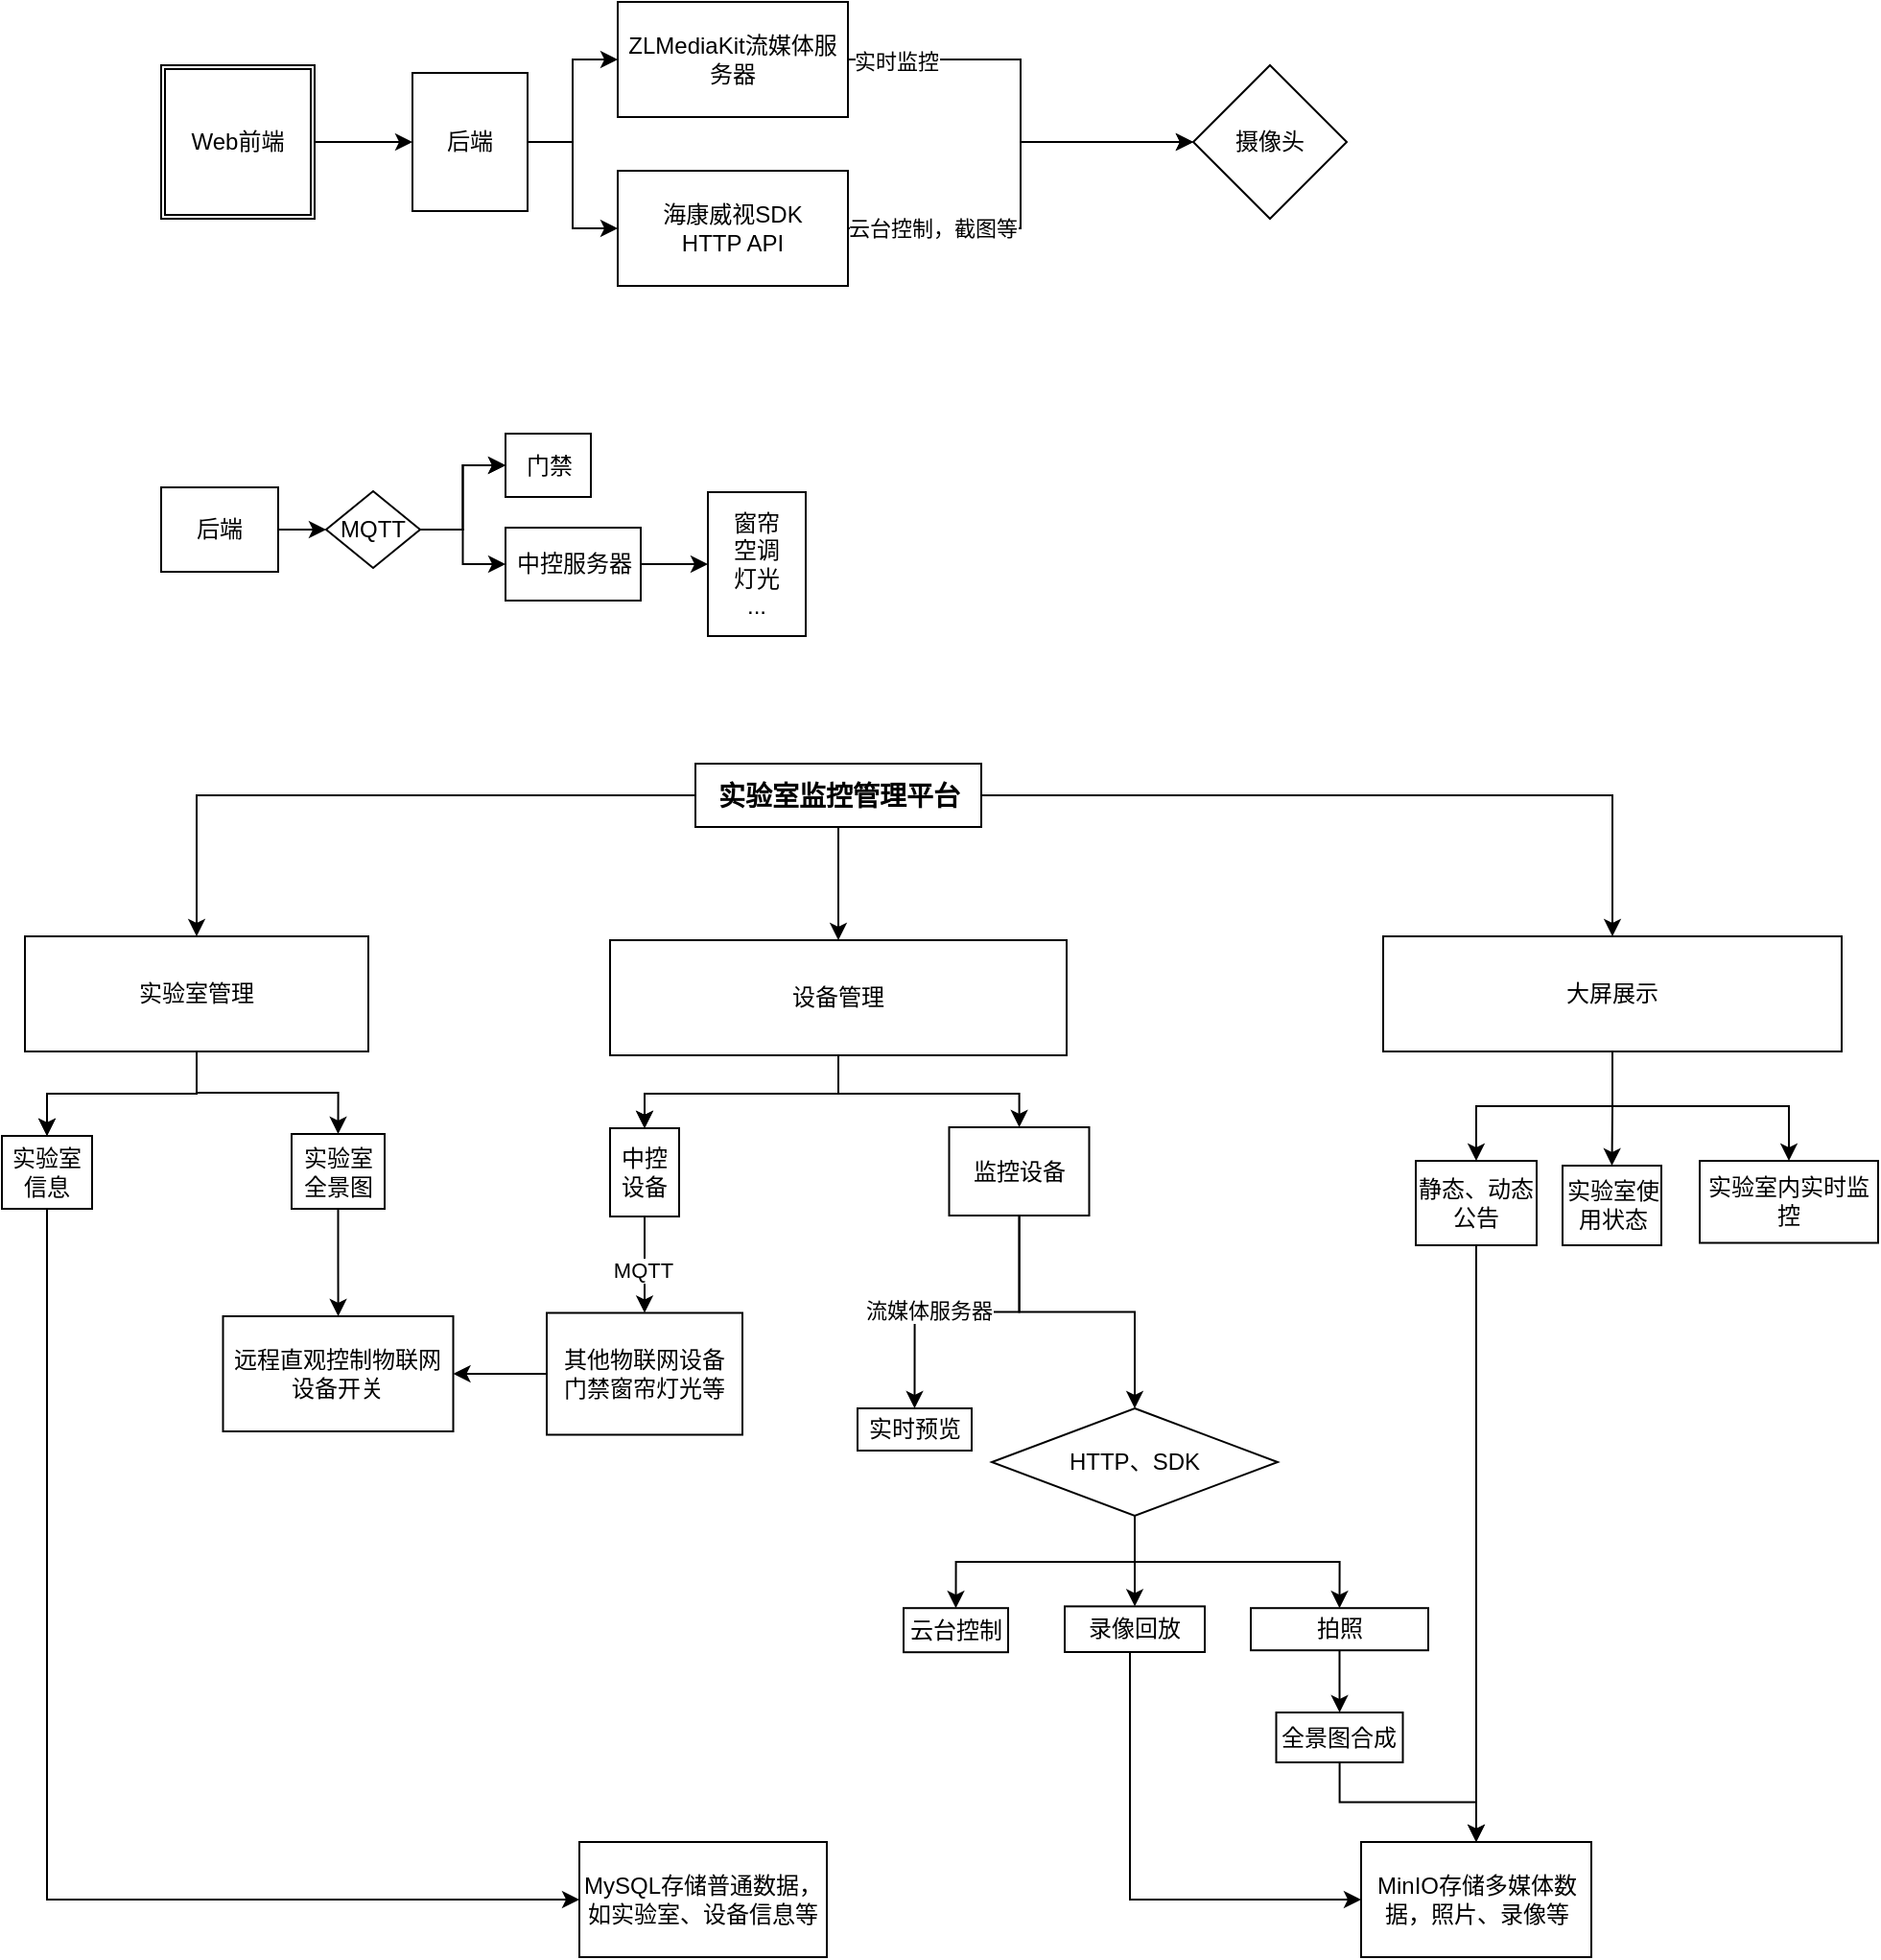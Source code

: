<mxfile version="24.9.0">
  <diagram name="第 1 页" id="0zMOK5reTo01cFHfNK4O">
    <mxGraphModel dx="1554" dy="866" grid="0" gridSize="10" guides="1" tooltips="1" connect="1" arrows="1" fold="1" page="0" pageScale="1" pageWidth="827" pageHeight="1169" math="0" shadow="0">
      <root>
        <mxCell id="0" />
        <mxCell id="1" parent="0" />
        <mxCell id="g9Tb3_uiBykyglH7pVaq-12" value="" style="edgeStyle=orthogonalEdgeStyle;rounded=0;orthogonalLoop=1;jettySize=auto;html=1;" parent="1" source="g9Tb3_uiBykyglH7pVaq-9" target="g9Tb3_uiBykyglH7pVaq-11" edge="1">
          <mxGeometry relative="1" as="geometry" />
        </mxCell>
        <mxCell id="g9Tb3_uiBykyglH7pVaq-9" value="Web前端" style="shape=ext;double=1;whiteSpace=wrap;html=1;aspect=fixed;" parent="1" vertex="1">
          <mxGeometry x="162" y="319" width="80" height="80" as="geometry" />
        </mxCell>
        <mxCell id="g9Tb3_uiBykyglH7pVaq-20" style="edgeStyle=orthogonalEdgeStyle;rounded=0;orthogonalLoop=1;jettySize=auto;html=1;" parent="1" source="g9Tb3_uiBykyglH7pVaq-11" target="g9Tb3_uiBykyglH7pVaq-19" edge="1">
          <mxGeometry relative="1" as="geometry" />
        </mxCell>
        <mxCell id="g9Tb3_uiBykyglH7pVaq-22" value="" style="edgeStyle=orthogonalEdgeStyle;rounded=0;orthogonalLoop=1;jettySize=auto;html=1;" parent="1" source="g9Tb3_uiBykyglH7pVaq-11" target="g9Tb3_uiBykyglH7pVaq-21" edge="1">
          <mxGeometry relative="1" as="geometry" />
        </mxCell>
        <mxCell id="g9Tb3_uiBykyglH7pVaq-11" value="后端" style="whiteSpace=wrap;html=1;direction=south;" parent="1" vertex="1">
          <mxGeometry x="293" y="323" width="60" height="72" as="geometry" />
        </mxCell>
        <mxCell id="g9Tb3_uiBykyglH7pVaq-25" value="" style="edgeStyle=orthogonalEdgeStyle;rounded=0;orthogonalLoop=1;jettySize=auto;html=1;" parent="1" source="g9Tb3_uiBykyglH7pVaq-19" target="g9Tb3_uiBykyglH7pVaq-23" edge="1">
          <mxGeometry relative="1" as="geometry" />
        </mxCell>
        <mxCell id="g9Tb3_uiBykyglH7pVaq-27" value="实时监控" style="edgeLabel;html=1;align=center;verticalAlign=middle;resizable=0;points=[];" parent="g9Tb3_uiBykyglH7pVaq-25" vertex="1" connectable="0">
          <mxGeometry x="-0.775" y="-1" relative="1" as="geometry">
            <mxPoint as="offset" />
          </mxGeometry>
        </mxCell>
        <mxCell id="g9Tb3_uiBykyglH7pVaq-19" value="ZLMediaKit流媒体服务器" style="rounded=0;whiteSpace=wrap;html=1;" parent="1" vertex="1">
          <mxGeometry x="400" y="286" width="120" height="60" as="geometry" />
        </mxCell>
        <mxCell id="g9Tb3_uiBykyglH7pVaq-24" value="" style="edgeStyle=orthogonalEdgeStyle;rounded=0;orthogonalLoop=1;jettySize=auto;html=1;" parent="1" source="g9Tb3_uiBykyglH7pVaq-21" target="g9Tb3_uiBykyglH7pVaq-23" edge="1">
          <mxGeometry relative="1" as="geometry" />
        </mxCell>
        <mxCell id="g9Tb3_uiBykyglH7pVaq-26" value="云台控制，截图等" style="edgeLabel;html=1;align=center;verticalAlign=middle;resizable=0;points=[];" parent="g9Tb3_uiBykyglH7pVaq-24" vertex="1" connectable="0">
          <mxGeometry x="-0.609" relative="1" as="geometry">
            <mxPoint as="offset" />
          </mxGeometry>
        </mxCell>
        <mxCell id="g9Tb3_uiBykyglH7pVaq-21" value="海康威视SDK&lt;div&gt;&lt;div&gt;HTTP API&lt;/div&gt;&lt;/div&gt;" style="rounded=0;whiteSpace=wrap;html=1;" parent="1" vertex="1">
          <mxGeometry x="400" y="374" width="120" height="60" as="geometry" />
        </mxCell>
        <mxCell id="g9Tb3_uiBykyglH7pVaq-23" value="摄像头" style="rhombus;whiteSpace=wrap;html=1;rounded=0;" parent="1" vertex="1">
          <mxGeometry x="700" y="319" width="80" height="80" as="geometry" />
        </mxCell>
        <mxCell id="g9Tb3_uiBykyglH7pVaq-31" value="" style="edgeStyle=orthogonalEdgeStyle;rounded=0;orthogonalLoop=1;jettySize=auto;html=1;entryX=0;entryY=0.5;entryDx=0;entryDy=0;" parent="1" source="g9Tb3_uiBykyglH7pVaq-29" target="g9Tb3_uiBykyglH7pVaq-34" edge="1">
          <mxGeometry relative="1" as="geometry">
            <mxPoint x="257" y="561" as="targetPoint" />
          </mxGeometry>
        </mxCell>
        <mxCell id="g9Tb3_uiBykyglH7pVaq-29" value="后端" style="rounded=0;whiteSpace=wrap;html=1;" parent="1" vertex="1">
          <mxGeometry x="162" y="539" width="61" height="44" as="geometry" />
        </mxCell>
        <mxCell id="g9Tb3_uiBykyglH7pVaq-36" value="" style="edgeStyle=orthogonalEdgeStyle;rounded=0;orthogonalLoop=1;jettySize=auto;html=1;" parent="1" source="g9Tb3_uiBykyglH7pVaq-34" target="g9Tb3_uiBykyglH7pVaq-35" edge="1">
          <mxGeometry relative="1" as="geometry" />
        </mxCell>
        <mxCell id="g9Tb3_uiBykyglH7pVaq-37" value="" style="edgeStyle=orthogonalEdgeStyle;rounded=0;orthogonalLoop=1;jettySize=auto;html=1;" parent="1" source="g9Tb3_uiBykyglH7pVaq-34" target="g9Tb3_uiBykyglH7pVaq-35" edge="1">
          <mxGeometry relative="1" as="geometry" />
        </mxCell>
        <mxCell id="g9Tb3_uiBykyglH7pVaq-39" style="edgeStyle=orthogonalEdgeStyle;rounded=0;orthogonalLoop=1;jettySize=auto;html=1;entryX=0;entryY=0.5;entryDx=0;entryDy=0;" parent="1" source="g9Tb3_uiBykyglH7pVaq-34" target="g9Tb3_uiBykyglH7pVaq-38" edge="1">
          <mxGeometry relative="1" as="geometry" />
        </mxCell>
        <mxCell id="g9Tb3_uiBykyglH7pVaq-34" value="MQTT" style="rhombus;whiteSpace=wrap;html=1;" parent="1" vertex="1">
          <mxGeometry x="248" y="541" width="49" height="40" as="geometry" />
        </mxCell>
        <mxCell id="g9Tb3_uiBykyglH7pVaq-35" value="门禁" style="whiteSpace=wrap;html=1;" parent="1" vertex="1">
          <mxGeometry x="341.5" y="511" width="44.5" height="33" as="geometry" />
        </mxCell>
        <mxCell id="g9Tb3_uiBykyglH7pVaq-40" style="edgeStyle=orthogonalEdgeStyle;rounded=0;orthogonalLoop=1;jettySize=auto;html=1;" parent="1" source="g9Tb3_uiBykyglH7pVaq-38" target="g9Tb3_uiBykyglH7pVaq-41" edge="1">
          <mxGeometry relative="1" as="geometry">
            <mxPoint x="435.086" y="579" as="targetPoint" />
          </mxGeometry>
        </mxCell>
        <mxCell id="g9Tb3_uiBykyglH7pVaq-38" value="中控服务器" style="rounded=0;whiteSpace=wrap;html=1;" parent="1" vertex="1">
          <mxGeometry x="341.5" y="560" width="70.5" height="38" as="geometry" />
        </mxCell>
        <mxCell id="g9Tb3_uiBykyglH7pVaq-41" value="窗帘&lt;div&gt;空调&lt;/div&gt;&lt;div&gt;灯光&lt;/div&gt;&lt;div&gt;...&lt;/div&gt;" style="rounded=0;whiteSpace=wrap;html=1;" parent="1" vertex="1">
          <mxGeometry x="447" y="541.5" width="51" height="75" as="geometry" />
        </mxCell>
        <mxCell id="ju1pvzMoMC_lY8isjtEq-4" style="edgeStyle=orthogonalEdgeStyle;rounded=0;orthogonalLoop=1;jettySize=auto;html=1;entryX=0.5;entryY=0;entryDx=0;entryDy=0;" edge="1" parent="1" source="ju1pvzMoMC_lY8isjtEq-1" target="ju1pvzMoMC_lY8isjtEq-6">
          <mxGeometry relative="1" as="geometry">
            <mxPoint x="240.0" y="817.8" as="targetPoint" />
          </mxGeometry>
        </mxCell>
        <mxCell id="ju1pvzMoMC_lY8isjtEq-8" value="" style="edgeStyle=orthogonalEdgeStyle;rounded=0;orthogonalLoop=1;jettySize=auto;html=1;entryX=0.5;entryY=0;entryDx=0;entryDy=0;" edge="1" parent="1" source="ju1pvzMoMC_lY8isjtEq-1" target="ju1pvzMoMC_lY8isjtEq-9">
          <mxGeometry relative="1" as="geometry">
            <mxPoint x="374.5" y="843.5" as="targetPoint" />
          </mxGeometry>
        </mxCell>
        <mxCell id="ju1pvzMoMC_lY8isjtEq-10" style="edgeStyle=orthogonalEdgeStyle;rounded=0;orthogonalLoop=1;jettySize=auto;html=1;entryX=0.5;entryY=0;entryDx=0;entryDy=0;" edge="1" parent="1" source="ju1pvzMoMC_lY8isjtEq-1" target="ju1pvzMoMC_lY8isjtEq-11">
          <mxGeometry relative="1" as="geometry">
            <mxPoint x="536.0" y="841.8" as="targetPoint" />
          </mxGeometry>
        </mxCell>
        <mxCell id="ju1pvzMoMC_lY8isjtEq-1" value="&lt;p style=&quot;line-height: 24pt;&quot; align=&quot;center&quot; class=&quot;MsoNormal&quot;&gt;&lt;b&gt;&lt;span style=&quot;font-family: 宋体; font-size: 10.5pt;&quot;&gt;实验室监控管理平台&lt;/span&gt;&lt;/b&gt;&lt;/p&gt;" style="whiteSpace=wrap;html=1;" vertex="1" parent="1">
          <mxGeometry x="440.5" y="683" width="149" height="33" as="geometry" />
        </mxCell>
        <mxCell id="ju1pvzMoMC_lY8isjtEq-16" value="" style="edgeStyle=orthogonalEdgeStyle;rounded=0;orthogonalLoop=1;jettySize=auto;html=1;" edge="1" parent="1" source="ju1pvzMoMC_lY8isjtEq-6" target="ju1pvzMoMC_lY8isjtEq-15">
          <mxGeometry relative="1" as="geometry" />
        </mxCell>
        <mxCell id="ju1pvzMoMC_lY8isjtEq-17" value="" style="edgeStyle=orthogonalEdgeStyle;rounded=0;orthogonalLoop=1;jettySize=auto;html=1;" edge="1" parent="1" source="ju1pvzMoMC_lY8isjtEq-6" target="ju1pvzMoMC_lY8isjtEq-15">
          <mxGeometry relative="1" as="geometry" />
        </mxCell>
        <mxCell id="ju1pvzMoMC_lY8isjtEq-18" style="edgeStyle=orthogonalEdgeStyle;rounded=0;orthogonalLoop=1;jettySize=auto;html=1;entryX=0.5;entryY=0;entryDx=0;entryDy=0;" edge="1" parent="1" source="ju1pvzMoMC_lY8isjtEq-6" target="ju1pvzMoMC_lY8isjtEq-21">
          <mxGeometry relative="1" as="geometry">
            <mxPoint x="272.4" y="905.4" as="targetPoint" />
          </mxGeometry>
        </mxCell>
        <mxCell id="ju1pvzMoMC_lY8isjtEq-6" value="实验室管理" style="rounded=0;whiteSpace=wrap;html=1;" vertex="1" parent="1">
          <mxGeometry x="91" y="773" width="179" height="60" as="geometry" />
        </mxCell>
        <mxCell id="ju1pvzMoMC_lY8isjtEq-25" value="" style="edgeStyle=orthogonalEdgeStyle;rounded=0;orthogonalLoop=1;jettySize=auto;html=1;" edge="1" parent="1" source="ju1pvzMoMC_lY8isjtEq-9" target="ju1pvzMoMC_lY8isjtEq-24">
          <mxGeometry relative="1" as="geometry" />
        </mxCell>
        <mxCell id="ju1pvzMoMC_lY8isjtEq-26" value="" style="edgeStyle=orthogonalEdgeStyle;rounded=0;orthogonalLoop=1;jettySize=auto;html=1;" edge="1" parent="1" source="ju1pvzMoMC_lY8isjtEq-9" target="ju1pvzMoMC_lY8isjtEq-24">
          <mxGeometry relative="1" as="geometry" />
        </mxCell>
        <mxCell id="ju1pvzMoMC_lY8isjtEq-27" style="edgeStyle=orthogonalEdgeStyle;rounded=0;orthogonalLoop=1;jettySize=auto;html=1;" edge="1" parent="1" source="ju1pvzMoMC_lY8isjtEq-9" target="ju1pvzMoMC_lY8isjtEq-28">
          <mxGeometry relative="1" as="geometry">
            <mxPoint x="544.0" y="872.6" as="targetPoint" />
          </mxGeometry>
        </mxCell>
        <mxCell id="ju1pvzMoMC_lY8isjtEq-9" value="设备管理" style="rounded=0;whiteSpace=wrap;html=1;" vertex="1" parent="1">
          <mxGeometry x="396" y="775" width="238" height="60" as="geometry" />
        </mxCell>
        <mxCell id="ju1pvzMoMC_lY8isjtEq-30" value="" style="edgeStyle=orthogonalEdgeStyle;rounded=0;orthogonalLoop=1;jettySize=auto;html=1;" edge="1" parent="1" source="ju1pvzMoMC_lY8isjtEq-11" target="ju1pvzMoMC_lY8isjtEq-29">
          <mxGeometry relative="1" as="geometry" />
        </mxCell>
        <mxCell id="ju1pvzMoMC_lY8isjtEq-31" style="edgeStyle=orthogonalEdgeStyle;rounded=0;orthogonalLoop=1;jettySize=auto;html=1;" edge="1" parent="1" source="ju1pvzMoMC_lY8isjtEq-11" target="ju1pvzMoMC_lY8isjtEq-32">
          <mxGeometry relative="1" as="geometry">
            <mxPoint x="929.8" y="874.0" as="targetPoint" />
          </mxGeometry>
        </mxCell>
        <mxCell id="ju1pvzMoMC_lY8isjtEq-63" style="edgeStyle=orthogonalEdgeStyle;rounded=0;orthogonalLoop=1;jettySize=auto;html=1;" edge="1" parent="1" source="ju1pvzMoMC_lY8isjtEq-11" target="ju1pvzMoMC_lY8isjtEq-64">
          <mxGeometry relative="1" as="geometry">
            <mxPoint x="1002.0" y="889.8" as="targetPoint" />
          </mxGeometry>
        </mxCell>
        <mxCell id="ju1pvzMoMC_lY8isjtEq-11" value="大屏展示" style="rounded=0;whiteSpace=wrap;html=1;" vertex="1" parent="1">
          <mxGeometry x="799" y="773" width="239" height="60" as="geometry" />
        </mxCell>
        <mxCell id="ju1pvzMoMC_lY8isjtEq-12" value="MySQL存储普通数据，如实验室、设备信息等" style="rounded=0;whiteSpace=wrap;html=1;" vertex="1" parent="1">
          <mxGeometry x="380" y="1245" width="129" height="60" as="geometry" />
        </mxCell>
        <mxCell id="ju1pvzMoMC_lY8isjtEq-13" value="MinIO存储多媒体数据，照片、录像等" style="rounded=0;whiteSpace=wrap;html=1;" vertex="1" parent="1">
          <mxGeometry x="787.5" y="1245" width="120" height="60" as="geometry" />
        </mxCell>
        <mxCell id="ju1pvzMoMC_lY8isjtEq-71" style="edgeStyle=orthogonalEdgeStyle;rounded=0;orthogonalLoop=1;jettySize=auto;html=1;entryX=0;entryY=0.5;entryDx=0;entryDy=0;exitX=0.5;exitY=1;exitDx=0;exitDy=0;" edge="1" parent="1" source="ju1pvzMoMC_lY8isjtEq-15" target="ju1pvzMoMC_lY8isjtEq-12">
          <mxGeometry relative="1" as="geometry" />
        </mxCell>
        <mxCell id="ju1pvzMoMC_lY8isjtEq-15" value="实验室信息" style="rounded=0;whiteSpace=wrap;html=1;" vertex="1" parent="1">
          <mxGeometry x="79" y="877" width="47" height="38" as="geometry" />
        </mxCell>
        <mxCell id="ju1pvzMoMC_lY8isjtEq-68" style="edgeStyle=orthogonalEdgeStyle;rounded=0;orthogonalLoop=1;jettySize=auto;html=1;" edge="1" parent="1" source="ju1pvzMoMC_lY8isjtEq-21" target="ju1pvzMoMC_lY8isjtEq-69">
          <mxGeometry relative="1" as="geometry">
            <mxPoint x="254.25" y="1007.0" as="targetPoint" />
          </mxGeometry>
        </mxCell>
        <mxCell id="ju1pvzMoMC_lY8isjtEq-21" value="实验室全景图" style="rounded=0;whiteSpace=wrap;html=1;" vertex="1" parent="1">
          <mxGeometry x="230" y="876" width="48.5" height="39" as="geometry" />
        </mxCell>
        <mxCell id="ju1pvzMoMC_lY8isjtEq-41" style="edgeStyle=orthogonalEdgeStyle;rounded=0;orthogonalLoop=1;jettySize=auto;html=1;entryX=0.5;entryY=0;entryDx=0;entryDy=0;" edge="1" parent="1" source="ju1pvzMoMC_lY8isjtEq-24" target="ju1pvzMoMC_lY8isjtEq-38">
          <mxGeometry relative="1" as="geometry" />
        </mxCell>
        <mxCell id="ju1pvzMoMC_lY8isjtEq-42" value="MQTT" style="edgeLabel;html=1;align=center;verticalAlign=middle;resizable=0;points=[];" vertex="1" connectable="0" parent="ju1pvzMoMC_lY8isjtEq-41">
          <mxGeometry x="0.098" y="-1" relative="1" as="geometry">
            <mxPoint as="offset" />
          </mxGeometry>
        </mxCell>
        <mxCell id="ju1pvzMoMC_lY8isjtEq-24" value="中控设备" style="whiteSpace=wrap;html=1;rounded=0;" vertex="1" parent="1">
          <mxGeometry x="396" y="873" width="36" height="46" as="geometry" />
        </mxCell>
        <mxCell id="ju1pvzMoMC_lY8isjtEq-73" style="edgeStyle=orthogonalEdgeStyle;rounded=0;orthogonalLoop=1;jettySize=auto;html=1;entryX=0.5;entryY=0;entryDx=0;entryDy=0;" edge="1" parent="1" source="ju1pvzMoMC_lY8isjtEq-28" target="ju1pvzMoMC_lY8isjtEq-55">
          <mxGeometry relative="1" as="geometry" />
        </mxCell>
        <mxCell id="ju1pvzMoMC_lY8isjtEq-74" value="流媒体服务器" style="edgeLabel;html=1;align=center;verticalAlign=middle;resizable=0;points=[];" vertex="1" connectable="0" parent="ju1pvzMoMC_lY8isjtEq-73">
          <mxGeometry x="0.266" y="-1" relative="1" as="geometry">
            <mxPoint as="offset" />
          </mxGeometry>
        </mxCell>
        <mxCell id="ju1pvzMoMC_lY8isjtEq-75" style="edgeStyle=orthogonalEdgeStyle;rounded=0;orthogonalLoop=1;jettySize=auto;html=1;" edge="1" parent="1" source="ju1pvzMoMC_lY8isjtEq-28" target="ju1pvzMoMC_lY8isjtEq-76">
          <mxGeometry relative="1" as="geometry">
            <mxPoint x="653.2" y="1018.2" as="targetPoint" />
          </mxGeometry>
        </mxCell>
        <mxCell id="ju1pvzMoMC_lY8isjtEq-28" value="监控设备" style="rounded=0;whiteSpace=wrap;html=1;" vertex="1" parent="1">
          <mxGeometry x="572.75" y="872.5" width="73" height="46" as="geometry" />
        </mxCell>
        <mxCell id="ju1pvzMoMC_lY8isjtEq-66" style="edgeStyle=orthogonalEdgeStyle;rounded=0;orthogonalLoop=1;jettySize=auto;html=1;entryX=0.5;entryY=0;entryDx=0;entryDy=0;" edge="1" parent="1" source="ju1pvzMoMC_lY8isjtEq-29" target="ju1pvzMoMC_lY8isjtEq-13">
          <mxGeometry relative="1" as="geometry" />
        </mxCell>
        <mxCell id="ju1pvzMoMC_lY8isjtEq-29" value="静态、动态公告" style="rounded=0;whiteSpace=wrap;html=1;" vertex="1" parent="1">
          <mxGeometry x="816" y="890" width="63" height="44" as="geometry" />
        </mxCell>
        <mxCell id="ju1pvzMoMC_lY8isjtEq-32" value="实验室使用状态" style="rounded=0;whiteSpace=wrap;html=1;" vertex="1" parent="1">
          <mxGeometry x="892.5" y="892.5" width="51.5" height="41.5" as="geometry" />
        </mxCell>
        <mxCell id="ju1pvzMoMC_lY8isjtEq-70" style="edgeStyle=orthogonalEdgeStyle;rounded=0;orthogonalLoop=1;jettySize=auto;html=1;entryX=1;entryY=0.5;entryDx=0;entryDy=0;" edge="1" parent="1" source="ju1pvzMoMC_lY8isjtEq-38" target="ju1pvzMoMC_lY8isjtEq-69">
          <mxGeometry relative="1" as="geometry" />
        </mxCell>
        <mxCell id="ju1pvzMoMC_lY8isjtEq-38" value="其他物联网设备&lt;div&gt;门禁窗帘灯光等&lt;/div&gt;" style="whiteSpace=wrap;html=1;rounded=0;" vertex="1" parent="1">
          <mxGeometry x="363" y="969.25" width="102" height="63.5" as="geometry" />
        </mxCell>
        <mxCell id="ju1pvzMoMC_lY8isjtEq-47" value="云台控制" style="rounded=0;whiteSpace=wrap;html=1;" vertex="1" parent="1">
          <mxGeometry x="549" y="1123.1" width="54.5" height="23" as="geometry" />
        </mxCell>
        <mxCell id="ju1pvzMoMC_lY8isjtEq-55" value="实时预览" style="rounded=0;whiteSpace=wrap;html=1;" vertex="1" parent="1">
          <mxGeometry x="525" y="1019" width="59.5" height="22" as="geometry" />
        </mxCell>
        <mxCell id="ju1pvzMoMC_lY8isjtEq-60" value="" style="edgeStyle=orthogonalEdgeStyle;rounded=0;orthogonalLoop=1;jettySize=auto;html=1;" edge="1" parent="1" source="ju1pvzMoMC_lY8isjtEq-57" target="ju1pvzMoMC_lY8isjtEq-59">
          <mxGeometry relative="1" as="geometry" />
        </mxCell>
        <mxCell id="ju1pvzMoMC_lY8isjtEq-57" value="拍照" style="rounded=0;whiteSpace=wrap;html=1;" vertex="1" parent="1">
          <mxGeometry x="730" y="1123.1" width="92.5" height="22" as="geometry" />
        </mxCell>
        <mxCell id="ju1pvzMoMC_lY8isjtEq-65" style="edgeStyle=orthogonalEdgeStyle;rounded=0;orthogonalLoop=1;jettySize=auto;html=1;entryX=0.5;entryY=0;entryDx=0;entryDy=0;" edge="1" parent="1" source="ju1pvzMoMC_lY8isjtEq-59" target="ju1pvzMoMC_lY8isjtEq-13">
          <mxGeometry relative="1" as="geometry" />
        </mxCell>
        <mxCell id="ju1pvzMoMC_lY8isjtEq-59" value="全景图合成" style="whiteSpace=wrap;html=1;rounded=0;" vertex="1" parent="1">
          <mxGeometry x="743.25" y="1177.5" width="66" height="26" as="geometry" />
        </mxCell>
        <mxCell id="ju1pvzMoMC_lY8isjtEq-64" value="实验室内实时监控" style="rounded=0;whiteSpace=wrap;html=1;" vertex="1" parent="1">
          <mxGeometry x="964" y="890" width="93" height="42.75" as="geometry" />
        </mxCell>
        <mxCell id="ju1pvzMoMC_lY8isjtEq-69" value="远程直观控制物联网设备开关" style="rounded=0;whiteSpace=wrap;html=1;" vertex="1" parent="1">
          <mxGeometry x="194.25" y="971.0" width="120" height="60" as="geometry" />
        </mxCell>
        <mxCell id="ju1pvzMoMC_lY8isjtEq-77" style="edgeStyle=orthogonalEdgeStyle;rounded=0;orthogonalLoop=1;jettySize=auto;html=1;entryX=0.5;entryY=0;entryDx=0;entryDy=0;" edge="1" parent="1" source="ju1pvzMoMC_lY8isjtEq-76" target="ju1pvzMoMC_lY8isjtEq-47">
          <mxGeometry relative="1" as="geometry" />
        </mxCell>
        <mxCell id="ju1pvzMoMC_lY8isjtEq-78" style="edgeStyle=orthogonalEdgeStyle;rounded=0;orthogonalLoop=1;jettySize=auto;html=1;entryX=0.5;entryY=0;entryDx=0;entryDy=0;" edge="1" parent="1" source="ju1pvzMoMC_lY8isjtEq-76" target="ju1pvzMoMC_lY8isjtEq-57">
          <mxGeometry relative="1" as="geometry" />
        </mxCell>
        <mxCell id="ju1pvzMoMC_lY8isjtEq-79" style="edgeStyle=orthogonalEdgeStyle;rounded=0;orthogonalLoop=1;jettySize=auto;html=1;" edge="1" parent="1" source="ju1pvzMoMC_lY8isjtEq-76" target="ju1pvzMoMC_lY8isjtEq-80">
          <mxGeometry relative="1" as="geometry">
            <mxPoint x="668" y="1126.2" as="targetPoint" />
          </mxGeometry>
        </mxCell>
        <mxCell id="ju1pvzMoMC_lY8isjtEq-76" value="HTTP、SDK" style="rhombus;whiteSpace=wrap;html=1;" vertex="1" parent="1">
          <mxGeometry x="595" y="1019" width="149" height="56" as="geometry" />
        </mxCell>
        <mxCell id="ju1pvzMoMC_lY8isjtEq-81" style="edgeStyle=orthogonalEdgeStyle;rounded=0;orthogonalLoop=1;jettySize=auto;html=1;entryX=0;entryY=0.5;entryDx=0;entryDy=0;" edge="1" parent="1" source="ju1pvzMoMC_lY8isjtEq-80" target="ju1pvzMoMC_lY8isjtEq-13">
          <mxGeometry relative="1" as="geometry">
            <Array as="points">
              <mxPoint x="667" y="1275" />
            </Array>
          </mxGeometry>
        </mxCell>
        <mxCell id="ju1pvzMoMC_lY8isjtEq-80" value="录像回放" style="rounded=0;whiteSpace=wrap;html=1;" vertex="1" parent="1">
          <mxGeometry x="633" y="1122.2" width="73" height="23.8" as="geometry" />
        </mxCell>
      </root>
    </mxGraphModel>
  </diagram>
</mxfile>
